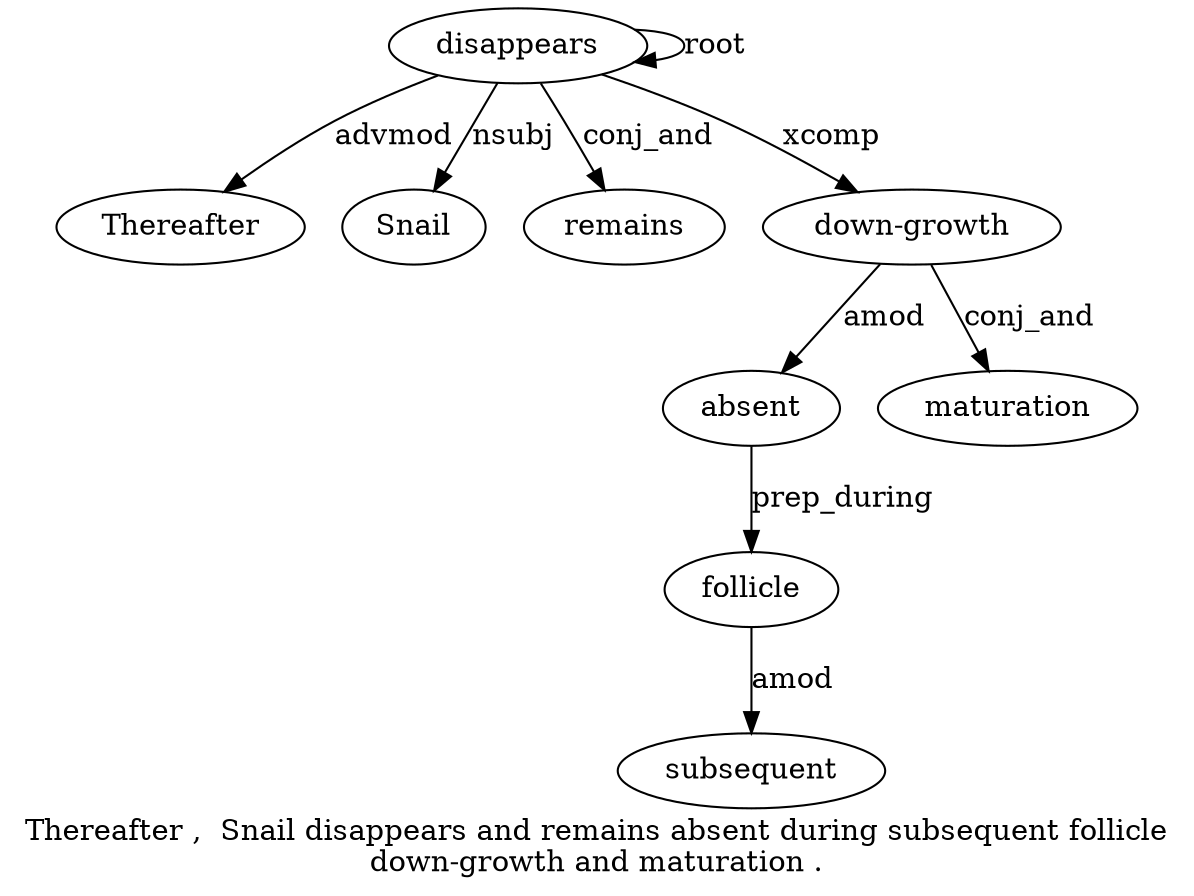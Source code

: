 digraph "Thereafter ,  Snail disappears and remains absent during subsequent follicle down-growth and maturation ." {
label="Thereafter ,  Snail disappears and remains absent during subsequent follicle
down-growth and maturation .";
disappears4 [style=filled, fillcolor=white, label=disappears];
Thereafter1 [style=filled, fillcolor=white, label=Thereafter];
disappears4 -> Thereafter1  [label=advmod];
Snail3 [style=filled, fillcolor=white, label=Snail];
disappears4 -> Snail3  [label=nsubj];
disappears4 -> disappears4  [label=root];
remains6 [style=filled, fillcolor=white, label=remains];
disappears4 -> remains6  [label=conj_and];
"down-growth11" [style=filled, fillcolor=white, label="down-growth"];
absent7 [style=filled, fillcolor=white, label=absent];
"down-growth11" -> absent7  [label=amod];
follicle10 [style=filled, fillcolor=white, label=follicle];
subsequent9 [style=filled, fillcolor=white, label=subsequent];
follicle10 -> subsequent9  [label=amod];
absent7 -> follicle10  [label=prep_during];
disappears4 -> "down-growth11"  [label=xcomp];
maturation13 [style=filled, fillcolor=white, label=maturation];
"down-growth11" -> maturation13  [label=conj_and];
}
